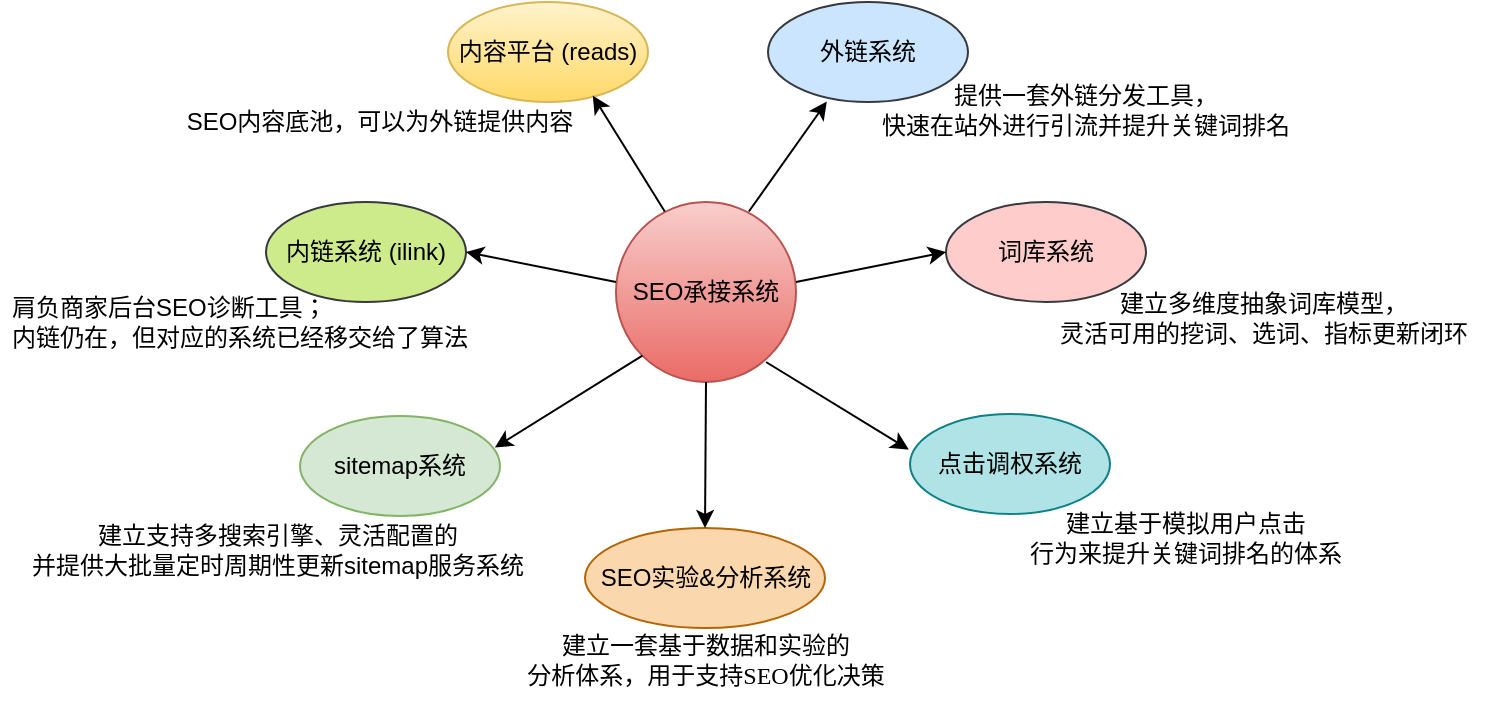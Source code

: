 <mxfile version="21.6.8" type="github">
  <diagram name="第 1 页" id="VjWUJtbHXDozwWTi7-DS">
    <mxGraphModel dx="871" dy="536" grid="1" gridSize="10" guides="1" tooltips="1" connect="1" arrows="1" fold="1" page="1" pageScale="1" pageWidth="827" pageHeight="1169" math="0" shadow="0">
      <root>
        <mxCell id="0" />
        <mxCell id="1" parent="0" />
        <mxCell id="M3oUh2K3aRKIxOvnGzWY-2" value="SEO承接系统" style="ellipse;whiteSpace=wrap;html=1;aspect=fixed;fillColor=#f8cecc;gradientColor=#ea6b66;strokeColor=#b85450;fontStyle=0" vertex="1" parent="1">
          <mxGeometry x="355" y="280" width="90" height="90" as="geometry" />
        </mxCell>
        <mxCell id="M3oUh2K3aRKIxOvnGzWY-3" value="词库系统" style="ellipse;whiteSpace=wrap;html=1;fillColor=#ffcccc;strokeColor=#36393d;fontStyle=0" vertex="1" parent="1">
          <mxGeometry x="520" y="280" width="100" height="50" as="geometry" />
        </mxCell>
        <mxCell id="M3oUh2K3aRKIxOvnGzWY-4" value="sitemap系统" style="ellipse;whiteSpace=wrap;html=1;fillColor=#d5e8d4;strokeColor=#82b366;fontStyle=0" vertex="1" parent="1">
          <mxGeometry x="197" y="387" width="100" height="50" as="geometry" />
        </mxCell>
        <mxCell id="M3oUh2K3aRKIxOvnGzWY-5" value="内链系统 (ilink)" style="ellipse;whiteSpace=wrap;html=1;fillColor=#cdeb8b;strokeColor=#36393d;fontStyle=0" vertex="1" parent="1">
          <mxGeometry x="180" y="280" width="100" height="50" as="geometry" />
        </mxCell>
        <mxCell id="M3oUh2K3aRKIxOvnGzWY-6" value="SEO实验&amp;amp;分析系统" style="ellipse;whiteSpace=wrap;html=1;fillColor=#fad7ac;strokeColor=#b46504;fontStyle=0" vertex="1" parent="1">
          <mxGeometry x="339.5" y="443" width="120" height="50" as="geometry" />
        </mxCell>
        <mxCell id="M3oUh2K3aRKIxOvnGzWY-7" value="外链系统" style="ellipse;whiteSpace=wrap;html=1;fillColor=#cce5ff;strokeColor=#36393d;fontStyle=0" vertex="1" parent="1">
          <mxGeometry x="431" y="180" width="100" height="50" as="geometry" />
        </mxCell>
        <mxCell id="M3oUh2K3aRKIxOvnGzWY-8" value="点击调权系统" style="ellipse;whiteSpace=wrap;html=1;fillColor=#b0e3e6;strokeColor=#0e8088;fontStyle=0" vertex="1" parent="1">
          <mxGeometry x="502" y="386" width="100" height="50" as="geometry" />
        </mxCell>
        <mxCell id="M3oUh2K3aRKIxOvnGzWY-9" value="内容平台 (reads)" style="ellipse;whiteSpace=wrap;html=1;fillColor=#fff2cc;strokeColor=#d6b656;gradientColor=#ffd966;fontStyle=0" vertex="1" parent="1">
          <mxGeometry x="271" y="180" width="100" height="50" as="geometry" />
        </mxCell>
        <mxCell id="M3oUh2K3aRKIxOvnGzWY-10" value="&lt;span style=&quot;text-align: right; background-color: initial; font-size: 12px;&quot;&gt;建立多维度抽象词库模型，&lt;/span&gt;&lt;br style=&quot;font-size: 12px;&quot;&gt;&lt;p style=&quot;line-height: 120%; margin-top: 0pt; margin-bottom: 0pt; text-align: right; direction: ltr; unicode-bidi: embed; word-break: normal; font-size: 12px;&quot;&gt;&lt;span style=&quot;font-size: 12px; background-color: initial;&quot;&gt;灵活可用的挖词、选词、指标更新闭环&lt;/span&gt;&lt;/p&gt;" style="text;html=1;strokeColor=none;fillColor=none;align=center;verticalAlign=middle;whiteSpace=wrap;rounded=0;fontSize=12;" vertex="1" parent="1">
          <mxGeometry x="569" y="318" width="220" height="40" as="geometry" />
        </mxCell>
        <mxCell id="M3oUh2K3aRKIxOvnGzWY-11" value="&lt;span style=&quot;font-size: 12px; text-align: left; background-color: initial;&quot;&gt;建立支持多搜索引擎、灵活配置的&lt;br style=&quot;font-size: 12px;&quot;&gt;并提供大批量定时周期性更新&lt;/span&gt;&lt;span style=&quot;font-size: 12px; text-align: left; background-color: initial; font-family: Arial;&quot;&gt;sitemap&lt;/span&gt;&lt;span style=&quot;font-size: 12px; text-align: left; background-color: initial; font-family: 微软雅黑;&quot;&gt;服务系统&lt;/span&gt;" style="text;html=1;strokeColor=none;fillColor=none;align=center;verticalAlign=middle;whiteSpace=wrap;rounded=0;fontSize=12;" vertex="1" parent="1">
          <mxGeometry x="56" y="434" width="260" height="40" as="geometry" />
        </mxCell>
        <mxCell id="M3oUh2K3aRKIxOvnGzWY-12" value="&lt;span style=&quot;text-align: left; background-color: initial; font-size: 12px;&quot;&gt;提供一套外链分发工具，&lt;br style=&quot;font-size: 12px;&quot;&gt;快速在站外进行引流并提升关键词排名&lt;/span&gt;" style="text;html=1;strokeColor=none;fillColor=none;align=center;verticalAlign=middle;whiteSpace=wrap;rounded=0;fontSize=12;" vertex="1" parent="1">
          <mxGeometry x="480" y="214" width="220" height="40" as="geometry" />
        </mxCell>
        <mxCell id="M3oUh2K3aRKIxOvnGzWY-13" value="&lt;div style=&quot;text-align: left; font-size: 12px;&quot;&gt;肩负商家后台SEO诊断工具；&lt;/div&gt;&lt;div style=&quot;text-align: left; font-size: 12px;&quot;&gt;内链仍在，但对应的系统已经移交给了算法&lt;/div&gt;" style="text;html=1;strokeColor=none;fillColor=none;align=center;verticalAlign=middle;whiteSpace=wrap;rounded=0;fontSize=12;" vertex="1" parent="1">
          <mxGeometry x="47" y="320" width="240" height="40" as="geometry" />
        </mxCell>
        <mxCell id="M3oUh2K3aRKIxOvnGzWY-14" value="&lt;span style=&quot;font-family: 微软雅黑; background-color: initial; font-size: 12px;&quot;&gt;建立基于模拟用户点击&lt;br style=&quot;font-size: 12px;&quot;&gt;行为来提升关键词排名的体系&lt;/span&gt;" style="text;html=1;strokeColor=none;fillColor=none;align=center;verticalAlign=middle;whiteSpace=wrap;rounded=0;fontSize=12;" vertex="1" parent="1">
          <mxGeometry x="555" y="428" width="170" height="40" as="geometry" />
        </mxCell>
        <mxCell id="M3oUh2K3aRKIxOvnGzWY-16" value="&lt;div style=&quot;font-size: 12px;&quot;&gt;&lt;font face=&quot;微软雅黑&quot; style=&quot;font-size: 12px;&quot;&gt;建立一套基于数据和实验的&lt;/font&gt;&lt;/div&gt;&lt;div style=&quot;font-size: 12px;&quot;&gt;&lt;font face=&quot;微软雅黑&quot; style=&quot;font-size: 12px;&quot;&gt;分析体系，用于支持SEO优化决策&lt;/font&gt;&lt;/div&gt;" style="text;html=1;strokeColor=none;fillColor=none;align=center;verticalAlign=middle;whiteSpace=wrap;rounded=0;fontSize=12;" vertex="1" parent="1">
          <mxGeometry x="305.75" y="489" width="187.5" height="40" as="geometry" />
        </mxCell>
        <mxCell id="M3oUh2K3aRKIxOvnGzWY-17" value="&lt;span style=&quot;text-align: left; background-color: initial; font-size: 12px;&quot;&gt;SEO内容底池，可以为外链提供内容&lt;/span&gt;" style="text;html=1;strokeColor=none;fillColor=none;align=center;verticalAlign=middle;whiteSpace=wrap;rounded=0;fontSize=12;" vertex="1" parent="1">
          <mxGeometry x="137" y="227" width="200" height="26" as="geometry" />
        </mxCell>
        <mxCell id="M3oUh2K3aRKIxOvnGzWY-20" value="" style="endArrow=classic;html=1;rounded=0;entryX=0.294;entryY=0.996;entryDx=0;entryDy=0;entryPerimeter=0;exitX=0.738;exitY=0.053;exitDx=0;exitDy=0;exitPerimeter=0;" edge="1" parent="1" source="M3oUh2K3aRKIxOvnGzWY-2" target="M3oUh2K3aRKIxOvnGzWY-7">
          <mxGeometry width="50" height="50" relative="1" as="geometry">
            <mxPoint x="420" y="280" as="sourcePoint" />
            <mxPoint x="470" y="230" as="targetPoint" />
          </mxGeometry>
        </mxCell>
        <mxCell id="M3oUh2K3aRKIxOvnGzWY-21" value="" style="endArrow=classic;html=1;rounded=0;entryX=0;entryY=0.5;entryDx=0;entryDy=0;exitX=0.738;exitY=0.053;exitDx=0;exitDy=0;exitPerimeter=0;" edge="1" parent="1" target="M3oUh2K3aRKIxOvnGzWY-3">
          <mxGeometry width="50" height="50" relative="1" as="geometry">
            <mxPoint x="445" y="320" as="sourcePoint" />
            <mxPoint x="483" y="255" as="targetPoint" />
          </mxGeometry>
        </mxCell>
        <mxCell id="M3oUh2K3aRKIxOvnGzWY-22" value="" style="endArrow=classic;html=1;rounded=0;entryX=1;entryY=0.5;entryDx=0;entryDy=0;exitX=0.738;exitY=0.053;exitDx=0;exitDy=0;exitPerimeter=0;" edge="1" parent="1" target="M3oUh2K3aRKIxOvnGzWY-5">
          <mxGeometry width="50" height="50" relative="1" as="geometry">
            <mxPoint x="355" y="320" as="sourcePoint" />
            <mxPoint x="393" y="255" as="targetPoint" />
          </mxGeometry>
        </mxCell>
        <mxCell id="M3oUh2K3aRKIxOvnGzWY-23" value="" style="endArrow=classic;html=1;rounded=0;entryX=0.724;entryY=0.936;entryDx=0;entryDy=0;exitX=0.271;exitY=0.053;exitDx=0;exitDy=0;exitPerimeter=0;entryPerimeter=0;" edge="1" parent="1" source="M3oUh2K3aRKIxOvnGzWY-2" target="M3oUh2K3aRKIxOvnGzWY-9">
          <mxGeometry width="50" height="50" relative="1" as="geometry">
            <mxPoint x="375" y="285" as="sourcePoint" />
            <mxPoint x="300" y="260" as="targetPoint" />
          </mxGeometry>
        </mxCell>
        <mxCell id="M3oUh2K3aRKIxOvnGzWY-24" value="" style="endArrow=classic;html=1;rounded=0;entryX=0.974;entryY=0.316;entryDx=0;entryDy=0;exitX=0;exitY=1;exitDx=0;exitDy=0;entryPerimeter=0;" edge="1" parent="1" source="M3oUh2K3aRKIxOvnGzWY-2" target="M3oUh2K3aRKIxOvnGzWY-4">
          <mxGeometry width="50" height="50" relative="1" as="geometry">
            <mxPoint x="387" y="410.5" as="sourcePoint" />
            <mxPoint x="312" y="385.5" as="targetPoint" />
          </mxGeometry>
        </mxCell>
        <mxCell id="M3oUh2K3aRKIxOvnGzWY-25" value="" style="endArrow=classic;html=1;rounded=0;entryX=-0.006;entryY=0.356;entryDx=0;entryDy=0;exitX=0;exitY=1;exitDx=0;exitDy=0;entryPerimeter=0;" edge="1" parent="1" target="M3oUh2K3aRKIxOvnGzWY-8">
          <mxGeometry width="50" height="50" relative="1" as="geometry">
            <mxPoint x="430" y="360" as="sourcePoint" />
            <mxPoint x="379" y="392" as="targetPoint" />
          </mxGeometry>
        </mxCell>
        <mxCell id="M3oUh2K3aRKIxOvnGzWY-26" value="" style="endArrow=classic;html=1;rounded=0;entryX=0.5;entryY=0;entryDx=0;entryDy=0;exitX=0;exitY=1;exitDx=0;exitDy=0;" edge="1" parent="1" target="M3oUh2K3aRKIxOvnGzWY-6">
          <mxGeometry width="50" height="50" relative="1" as="geometry">
            <mxPoint x="400" y="370" as="sourcePoint" />
            <mxPoint x="449" y="401" as="targetPoint" />
          </mxGeometry>
        </mxCell>
      </root>
    </mxGraphModel>
  </diagram>
</mxfile>
